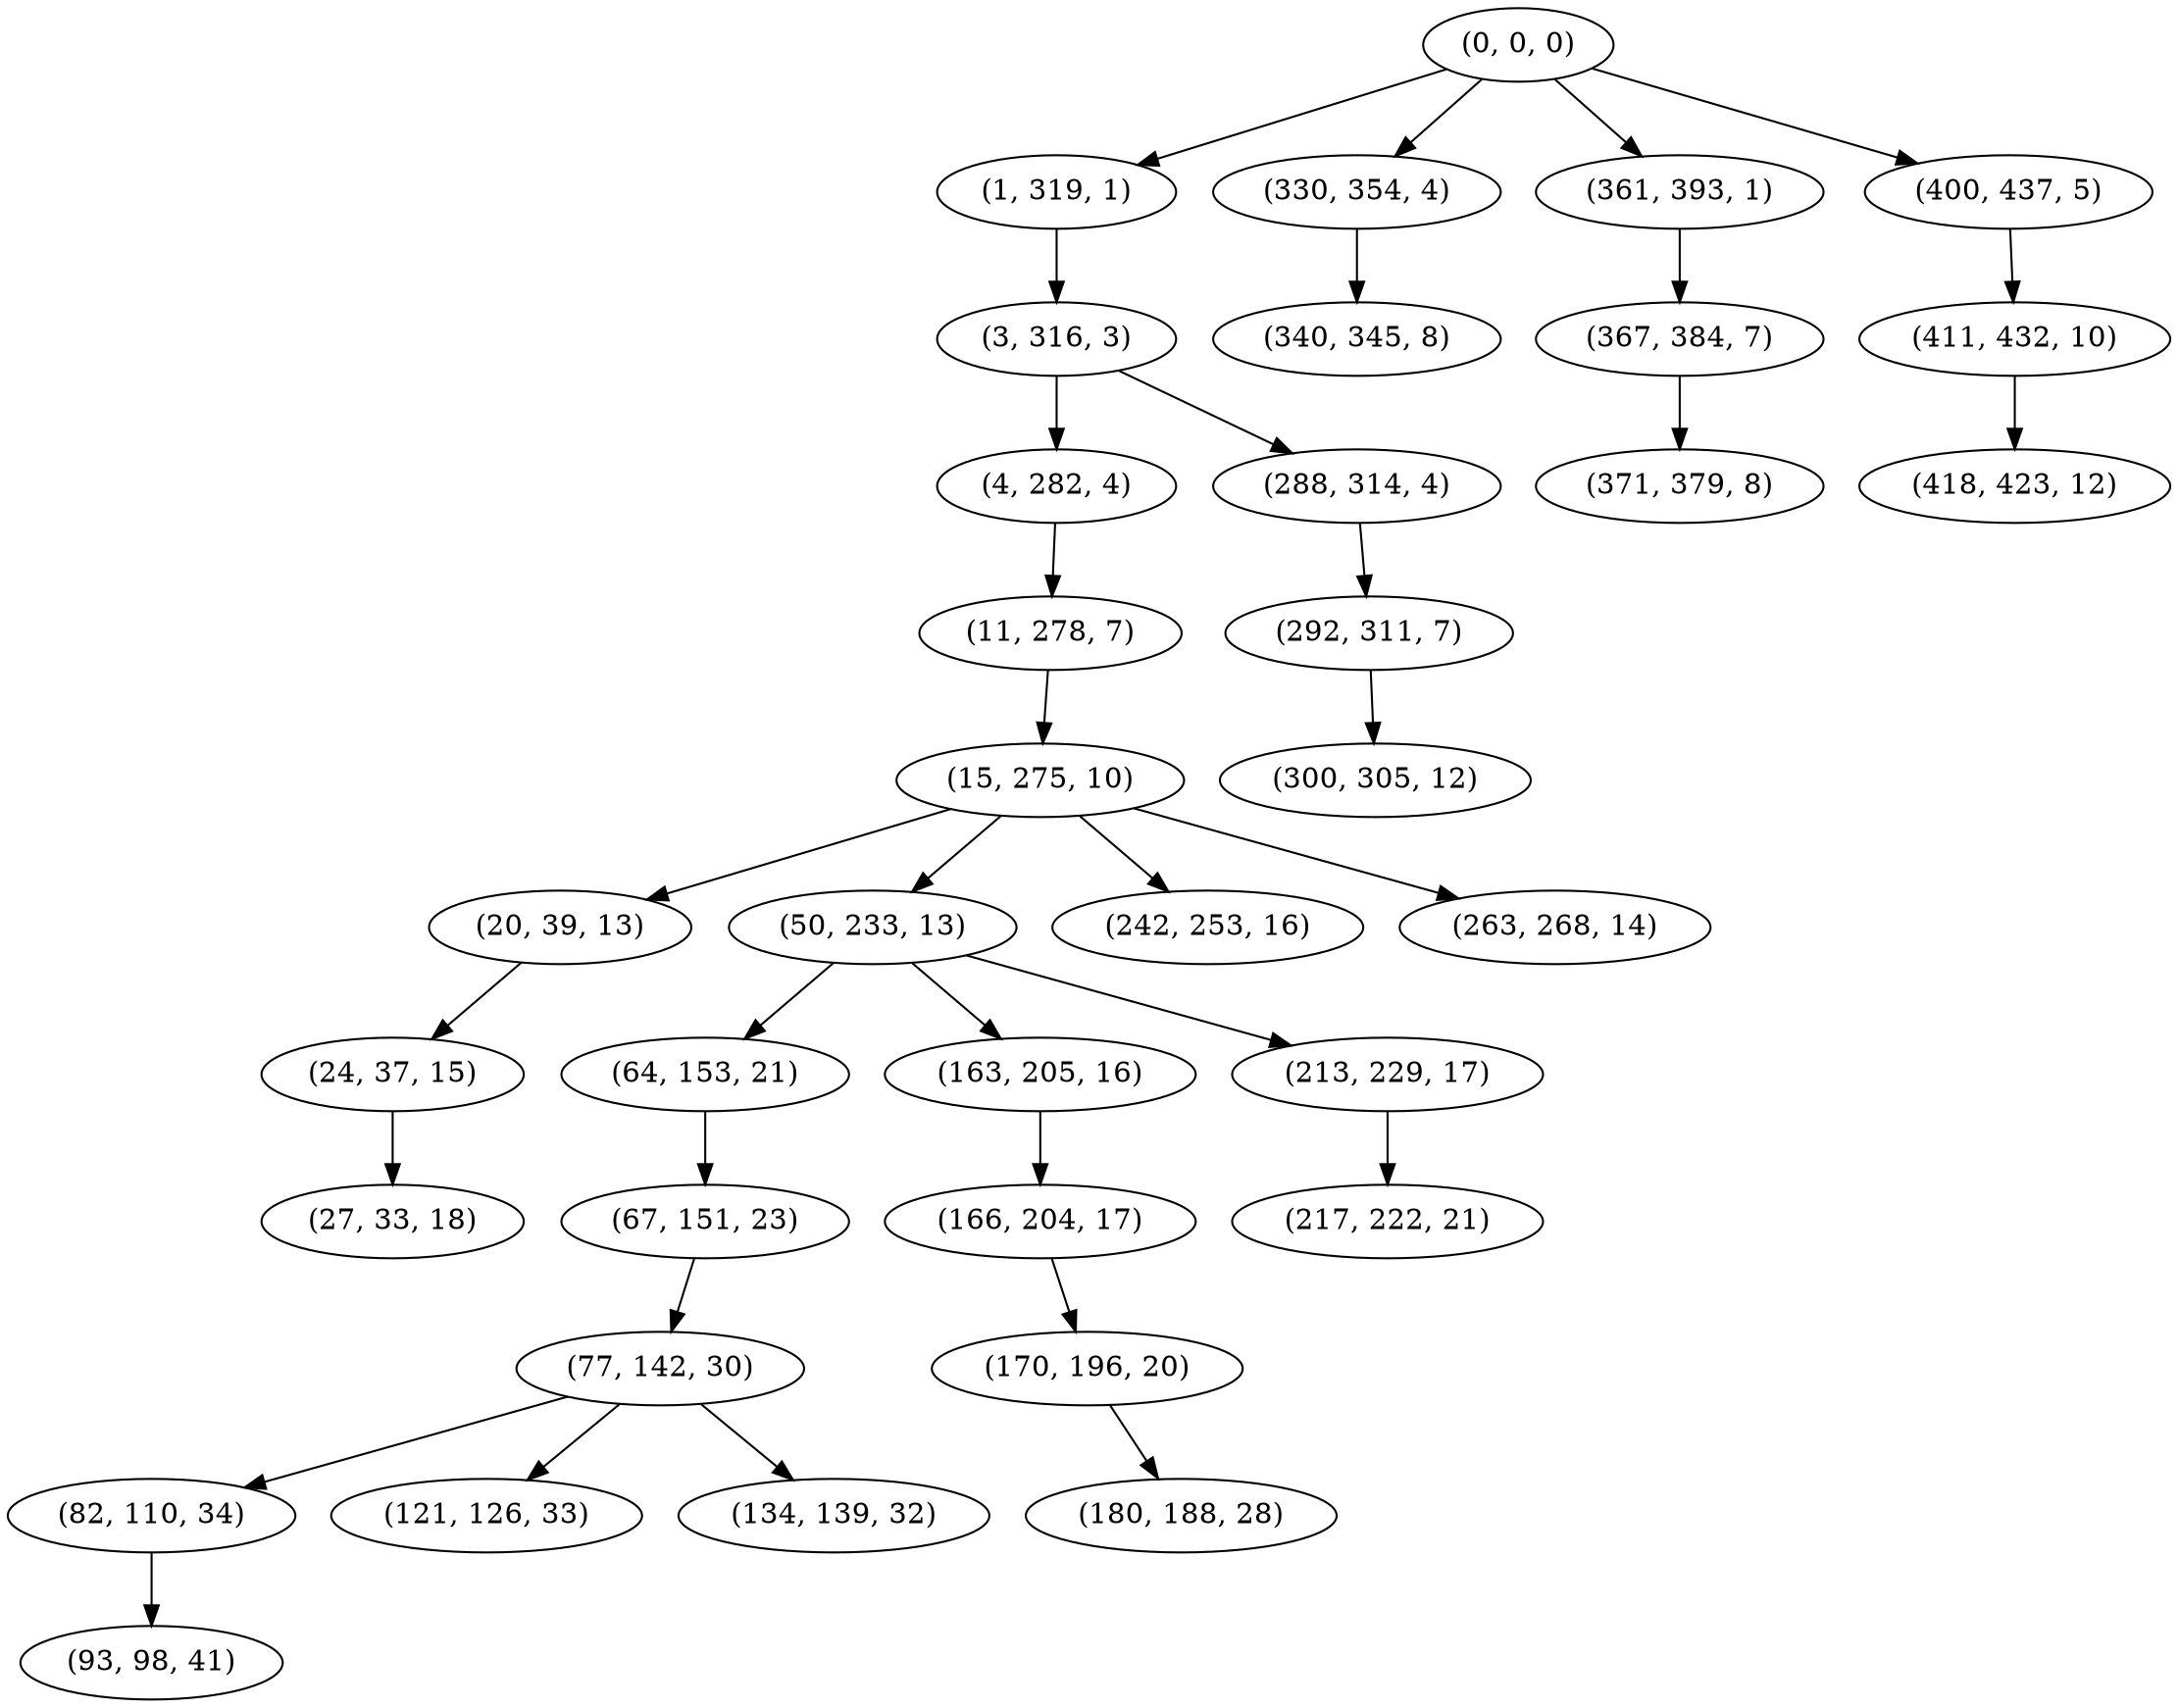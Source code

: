 digraph tree {
    "(0, 0, 0)";
    "(1, 319, 1)";
    "(3, 316, 3)";
    "(4, 282, 4)";
    "(11, 278, 7)";
    "(15, 275, 10)";
    "(20, 39, 13)";
    "(24, 37, 15)";
    "(27, 33, 18)";
    "(50, 233, 13)";
    "(64, 153, 21)";
    "(67, 151, 23)";
    "(77, 142, 30)";
    "(82, 110, 34)";
    "(93, 98, 41)";
    "(121, 126, 33)";
    "(134, 139, 32)";
    "(163, 205, 16)";
    "(166, 204, 17)";
    "(170, 196, 20)";
    "(180, 188, 28)";
    "(213, 229, 17)";
    "(217, 222, 21)";
    "(242, 253, 16)";
    "(263, 268, 14)";
    "(288, 314, 4)";
    "(292, 311, 7)";
    "(300, 305, 12)";
    "(330, 354, 4)";
    "(340, 345, 8)";
    "(361, 393, 1)";
    "(367, 384, 7)";
    "(371, 379, 8)";
    "(400, 437, 5)";
    "(411, 432, 10)";
    "(418, 423, 12)";
    "(0, 0, 0)" -> "(1, 319, 1)";
    "(0, 0, 0)" -> "(330, 354, 4)";
    "(0, 0, 0)" -> "(361, 393, 1)";
    "(0, 0, 0)" -> "(400, 437, 5)";
    "(1, 319, 1)" -> "(3, 316, 3)";
    "(3, 316, 3)" -> "(4, 282, 4)";
    "(3, 316, 3)" -> "(288, 314, 4)";
    "(4, 282, 4)" -> "(11, 278, 7)";
    "(11, 278, 7)" -> "(15, 275, 10)";
    "(15, 275, 10)" -> "(20, 39, 13)";
    "(15, 275, 10)" -> "(50, 233, 13)";
    "(15, 275, 10)" -> "(242, 253, 16)";
    "(15, 275, 10)" -> "(263, 268, 14)";
    "(20, 39, 13)" -> "(24, 37, 15)";
    "(24, 37, 15)" -> "(27, 33, 18)";
    "(50, 233, 13)" -> "(64, 153, 21)";
    "(50, 233, 13)" -> "(163, 205, 16)";
    "(50, 233, 13)" -> "(213, 229, 17)";
    "(64, 153, 21)" -> "(67, 151, 23)";
    "(67, 151, 23)" -> "(77, 142, 30)";
    "(77, 142, 30)" -> "(82, 110, 34)";
    "(77, 142, 30)" -> "(121, 126, 33)";
    "(77, 142, 30)" -> "(134, 139, 32)";
    "(82, 110, 34)" -> "(93, 98, 41)";
    "(163, 205, 16)" -> "(166, 204, 17)";
    "(166, 204, 17)" -> "(170, 196, 20)";
    "(170, 196, 20)" -> "(180, 188, 28)";
    "(213, 229, 17)" -> "(217, 222, 21)";
    "(288, 314, 4)" -> "(292, 311, 7)";
    "(292, 311, 7)" -> "(300, 305, 12)";
    "(330, 354, 4)" -> "(340, 345, 8)";
    "(361, 393, 1)" -> "(367, 384, 7)";
    "(367, 384, 7)" -> "(371, 379, 8)";
    "(400, 437, 5)" -> "(411, 432, 10)";
    "(411, 432, 10)" -> "(418, 423, 12)";
}
